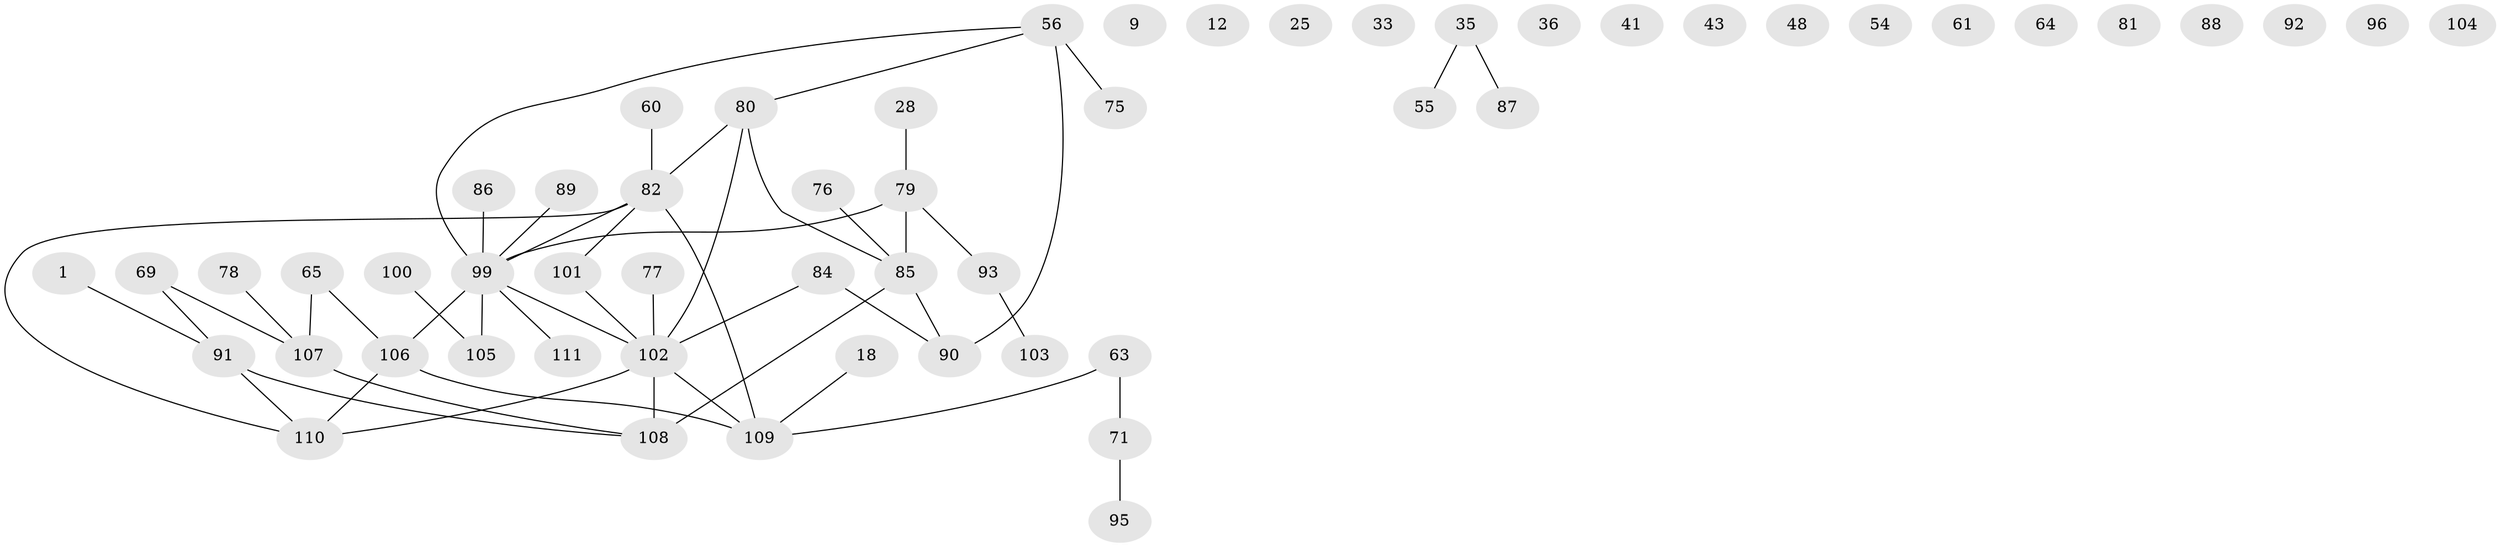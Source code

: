 // original degree distribution, {1: 0.2972972972972973, 3: 0.18018018018018017, 2: 0.23423423423423423, 5: 0.02702702702702703, 0: 0.11711711711711711, 4: 0.10810810810810811, 6: 0.018018018018018018, 7: 0.018018018018018018}
// Generated by graph-tools (version 1.1) at 2025/40/03/09/25 04:40:20]
// undirected, 55 vertices, 51 edges
graph export_dot {
graph [start="1"]
  node [color=gray90,style=filled];
  1;
  9 [super="+7"];
  12;
  18;
  25;
  28;
  33;
  35;
  36;
  41;
  43 [super="+4"];
  48;
  54;
  55;
  56 [super="+53"];
  60;
  61 [super="+32"];
  63;
  64;
  65;
  69;
  71;
  75;
  76;
  77;
  78;
  79 [super="+10+16"];
  80 [super="+67"];
  81;
  82;
  84;
  85 [super="+50+73"];
  86;
  87;
  88;
  89;
  90 [super="+30"];
  91 [super="+26"];
  92;
  93 [super="+15"];
  95 [super="+24"];
  96;
  99 [super="+46+97+51"];
  100;
  101 [super="+72+70+94+13"];
  102 [super="+45+98+83"];
  103;
  104;
  105 [super="+58+57"];
  106 [super="+29"];
  107 [super="+38+47+19"];
  108;
  109 [super="+74"];
  110 [super="+11"];
  111;
  1 -- 91;
  18 -- 109;
  28 -- 79;
  35 -- 55;
  35 -- 87;
  56 -- 90 [weight=2];
  56 -- 75;
  56 -- 80;
  56 -- 99;
  60 -- 82;
  63 -- 71;
  63 -- 109;
  65 -- 106;
  65 -- 107;
  69 -- 91;
  69 -- 107;
  71 -- 95;
  76 -- 85;
  77 -- 102;
  78 -- 107;
  79 -- 85 [weight=2];
  79 -- 93;
  79 -- 99;
  80 -- 82;
  80 -- 85;
  80 -- 102;
  82 -- 99;
  82 -- 109 [weight=2];
  82 -- 101;
  82 -- 110;
  84 -- 90;
  84 -- 102;
  85 -- 90;
  85 -- 108 [weight=2];
  86 -- 99;
  89 -- 99;
  91 -- 108 [weight=2];
  91 -- 110;
  93 -- 103;
  99 -- 102 [weight=2];
  99 -- 106 [weight=3];
  99 -- 111;
  99 -- 105;
  100 -- 105;
  101 -- 102;
  102 -- 108 [weight=2];
  102 -- 109;
  102 -- 110;
  106 -- 109 [weight=2];
  106 -- 110;
  107 -- 108;
}
